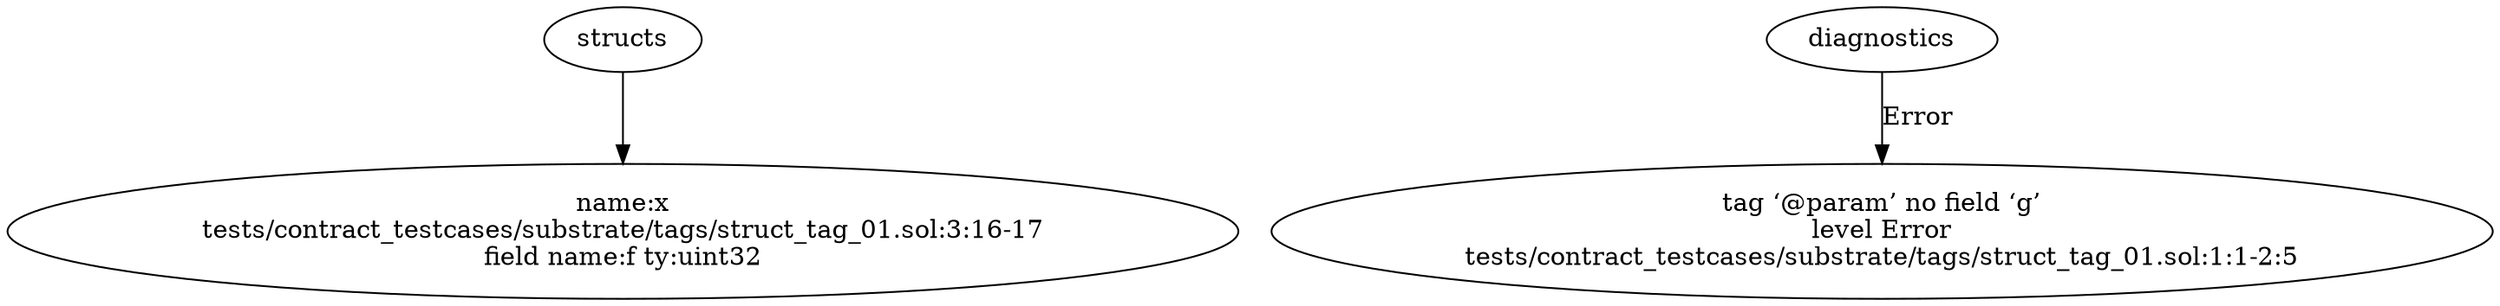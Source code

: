 strict digraph "tests/contract_testcases/substrate/tags/struct_tag_01.sol" {
	x [label="name:x\ntests/contract_testcases/substrate/tags/struct_tag_01.sol:3:16-17\nfield name:f ty:uint32"]
	diagnostic [label="tag ‘@param’ no field ‘g’\nlevel Error\ntests/contract_testcases/substrate/tags/struct_tag_01.sol:1:1-2:5"]
	structs -> x
	diagnostics -> diagnostic [label="Error"]
}
